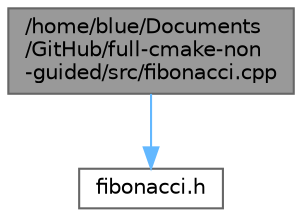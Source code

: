 digraph "/home/blue/Documents/GitHub/full-cmake-non-guided/src/fibonacci.cpp"
{
 // LATEX_PDF_SIZE
  bgcolor="transparent";
  edge [fontname=Helvetica,fontsize=10,labelfontname=Helvetica,labelfontsize=10];
  node [fontname=Helvetica,fontsize=10,shape=box,height=0.2,width=0.4];
  Node1 [id="Node000001",label="/home/blue/Documents\l/GitHub/full-cmake-non\l-guided/src/fibonacci.cpp",height=0.2,width=0.4,color="gray40", fillcolor="grey60", style="filled", fontcolor="black",tooltip="Implementation of fibonacci function."];
  Node1 -> Node2 [id="edge1_Node000001_Node000002",color="steelblue1",style="solid",tooltip=" "];
  Node2 [id="Node000002",label="fibonacci.h",height=0.2,width=0.4,color="grey40", fillcolor="white", style="filled",URL="$da/d98/fibonacci_8h.html",tooltip="Returns fibonacci of a number."];
}
